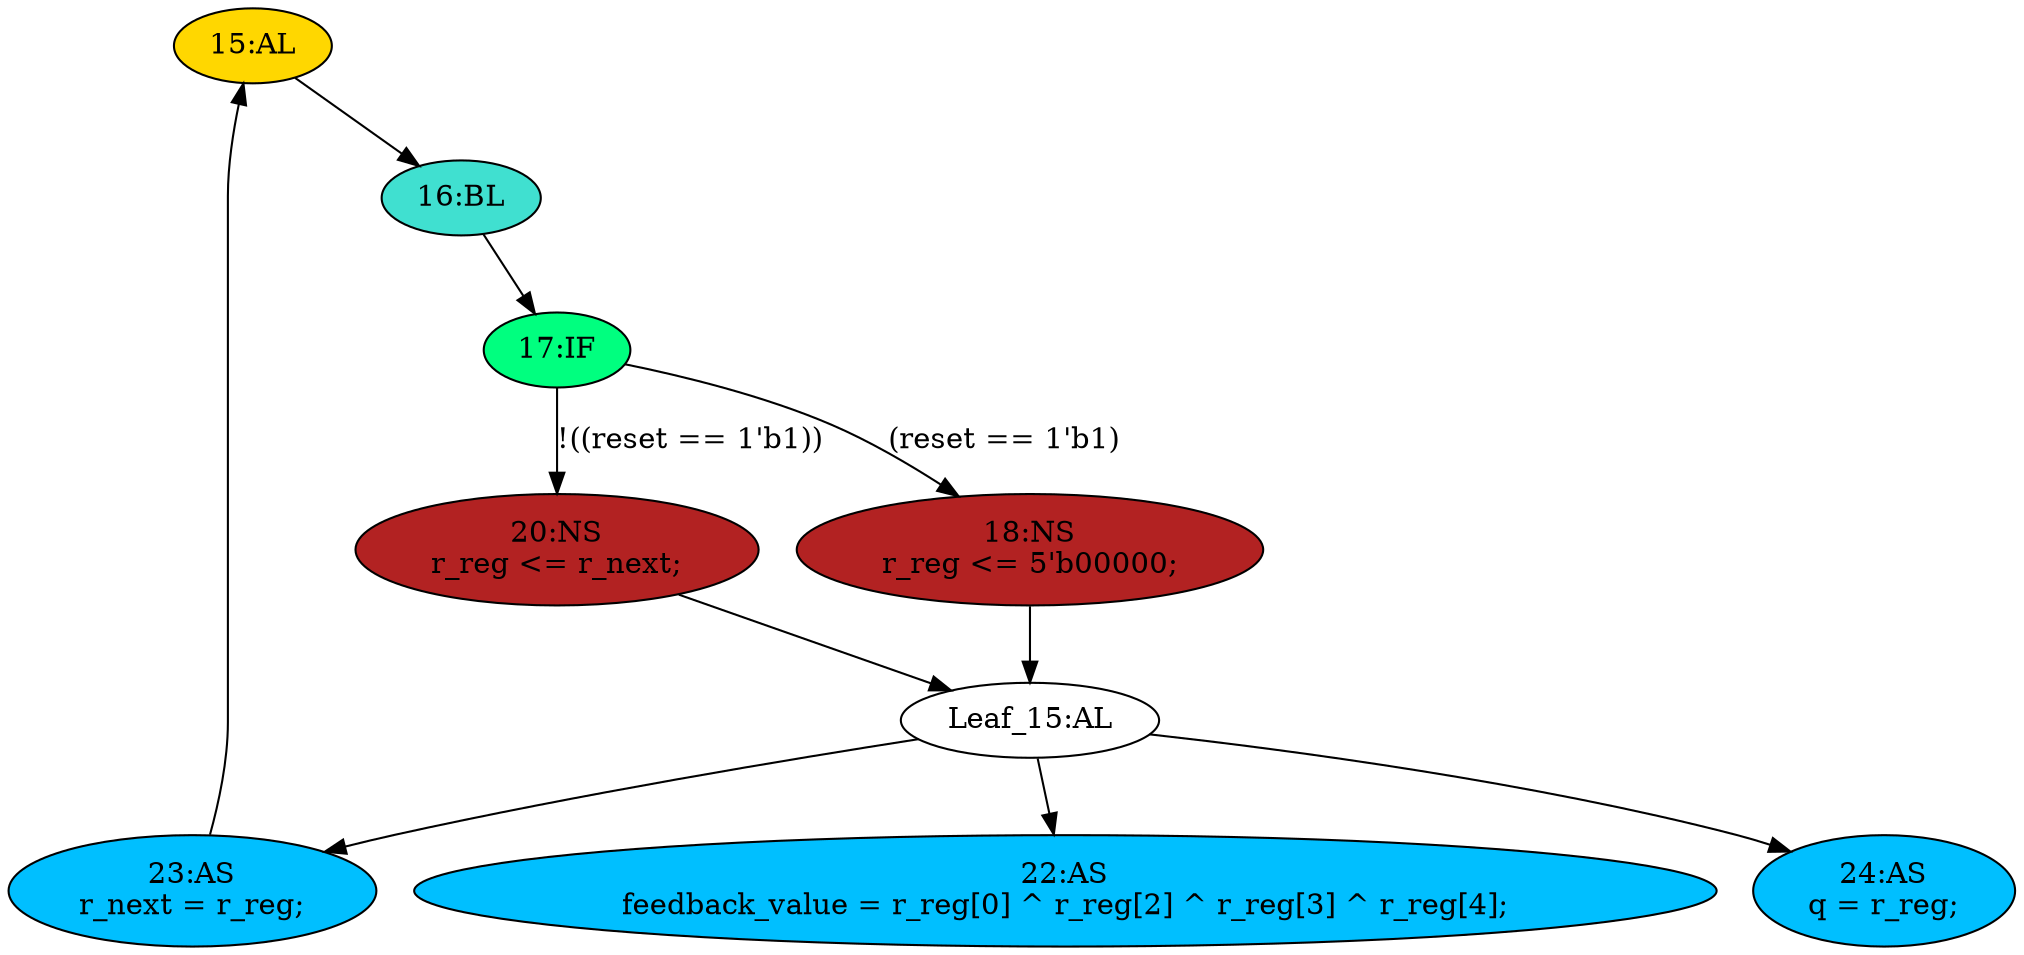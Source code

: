 strict digraph "compose( ,  )" {
	node [label="\N"];
	"15:AL"	[ast="<pyverilog.vparser.ast.Always object at 0x7faeec0a3790>",
		clk_sens=True,
		fillcolor=gold,
		label="15:AL",
		sens="['clk', 'reset']",
		statements="[]",
		style=filled,
		typ=Always,
		use_var="['reset', 'r_next']"];
	"16:BL"	[ast="<pyverilog.vparser.ast.Block object at 0x7faeec0a33d0>",
		fillcolor=turquoise,
		label="16:BL",
		statements="[]",
		style=filled,
		typ=Block];
	"15:AL" -> "16:BL"	[cond="[]",
		lineno=None];
	"Leaf_15:AL"	[def_var="['r_reg']",
		label="Leaf_15:AL"];
	"24:AS"	[ast="<pyverilog.vparser.ast.Assign object at 0x7faeed93f450>",
		def_var="['q']",
		fillcolor=deepskyblue,
		label="24:AS
q = r_reg;",
		statements="[]",
		style=filled,
		typ=Assign,
		use_var="['r_reg']"];
	"Leaf_15:AL" -> "24:AS";
	"23:AS"	[ast="<pyverilog.vparser.ast.Assign object at 0x7faeec0a6f50>",
		def_var="['r_next']",
		fillcolor=deepskyblue,
		label="23:AS
r_next = r_reg;",
		statements="[]",
		style=filled,
		typ=Assign,
		use_var="['r_reg']"];
	"Leaf_15:AL" -> "23:AS";
	"22:AS"	[ast="<pyverilog.vparser.ast.Assign object at 0x7faeec0a6150>",
		def_var="['feedback_value']",
		fillcolor=deepskyblue,
		label="22:AS
feedback_value = r_reg[0] ^ r_reg[2] ^ r_reg[3] ^ r_reg[4];",
		statements="[]",
		style=filled,
		typ=Assign,
		use_var="['r_reg', 'r_reg', 'r_reg', 'r_reg']"];
	"Leaf_15:AL" -> "22:AS";
	"18:NS"	[ast="<pyverilog.vparser.ast.NonblockingSubstitution object at 0x7faeec04ee90>",
		fillcolor=firebrick,
		label="18:NS
r_reg <= 5'b00000;",
		statements="[<pyverilog.vparser.ast.NonblockingSubstitution object at 0x7faeec04ee90>]",
		style=filled,
		typ=NonblockingSubstitution];
	"18:NS" -> "Leaf_15:AL"	[cond="[]",
		lineno=None];
	"23:AS" -> "15:AL";
	"17:IF"	[ast="<pyverilog.vparser.ast.IfStatement object at 0x7faeec0a3ed0>",
		fillcolor=springgreen,
		label="17:IF",
		statements="[]",
		style=filled,
		typ=IfStatement];
	"17:IF" -> "18:NS"	[cond="['reset']",
		label="(reset == 1'b1)",
		lineno=17];
	"20:NS"	[ast="<pyverilog.vparser.ast.NonblockingSubstitution object at 0x7faeec0b1150>",
		fillcolor=firebrick,
		label="20:NS
r_reg <= r_next;",
		statements="[<pyverilog.vparser.ast.NonblockingSubstitution object at 0x7faeec0b1150>]",
		style=filled,
		typ=NonblockingSubstitution];
	"17:IF" -> "20:NS"	[cond="['reset']",
		label="!((reset == 1'b1))",
		lineno=17];
	"20:NS" -> "Leaf_15:AL"	[cond="[]",
		lineno=None];
	"16:BL" -> "17:IF"	[cond="[]",
		lineno=None];
}
